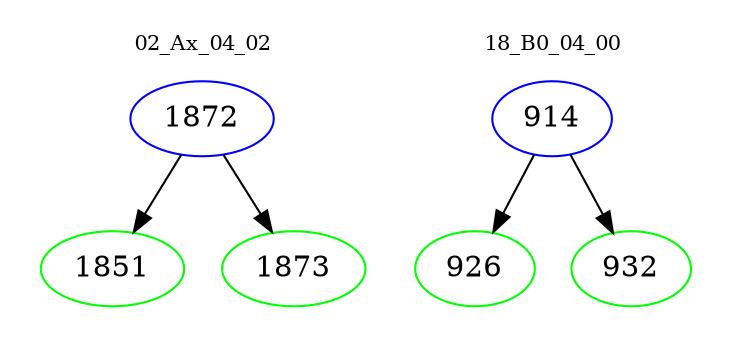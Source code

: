 digraph{
subgraph cluster_0 {
color = white
label = "02_Ax_04_02";
fontsize=10;
T0_1872 [label="1872", color="blue"]
T0_1872 -> T0_1851 [color="black"]
T0_1851 [label="1851", color="green"]
T0_1872 -> T0_1873 [color="black"]
T0_1873 [label="1873", color="green"]
}
subgraph cluster_1 {
color = white
label = "18_B0_04_00";
fontsize=10;
T1_914 [label="914", color="blue"]
T1_914 -> T1_926 [color="black"]
T1_926 [label="926", color="green"]
T1_914 -> T1_932 [color="black"]
T1_932 [label="932", color="green"]
}
}
